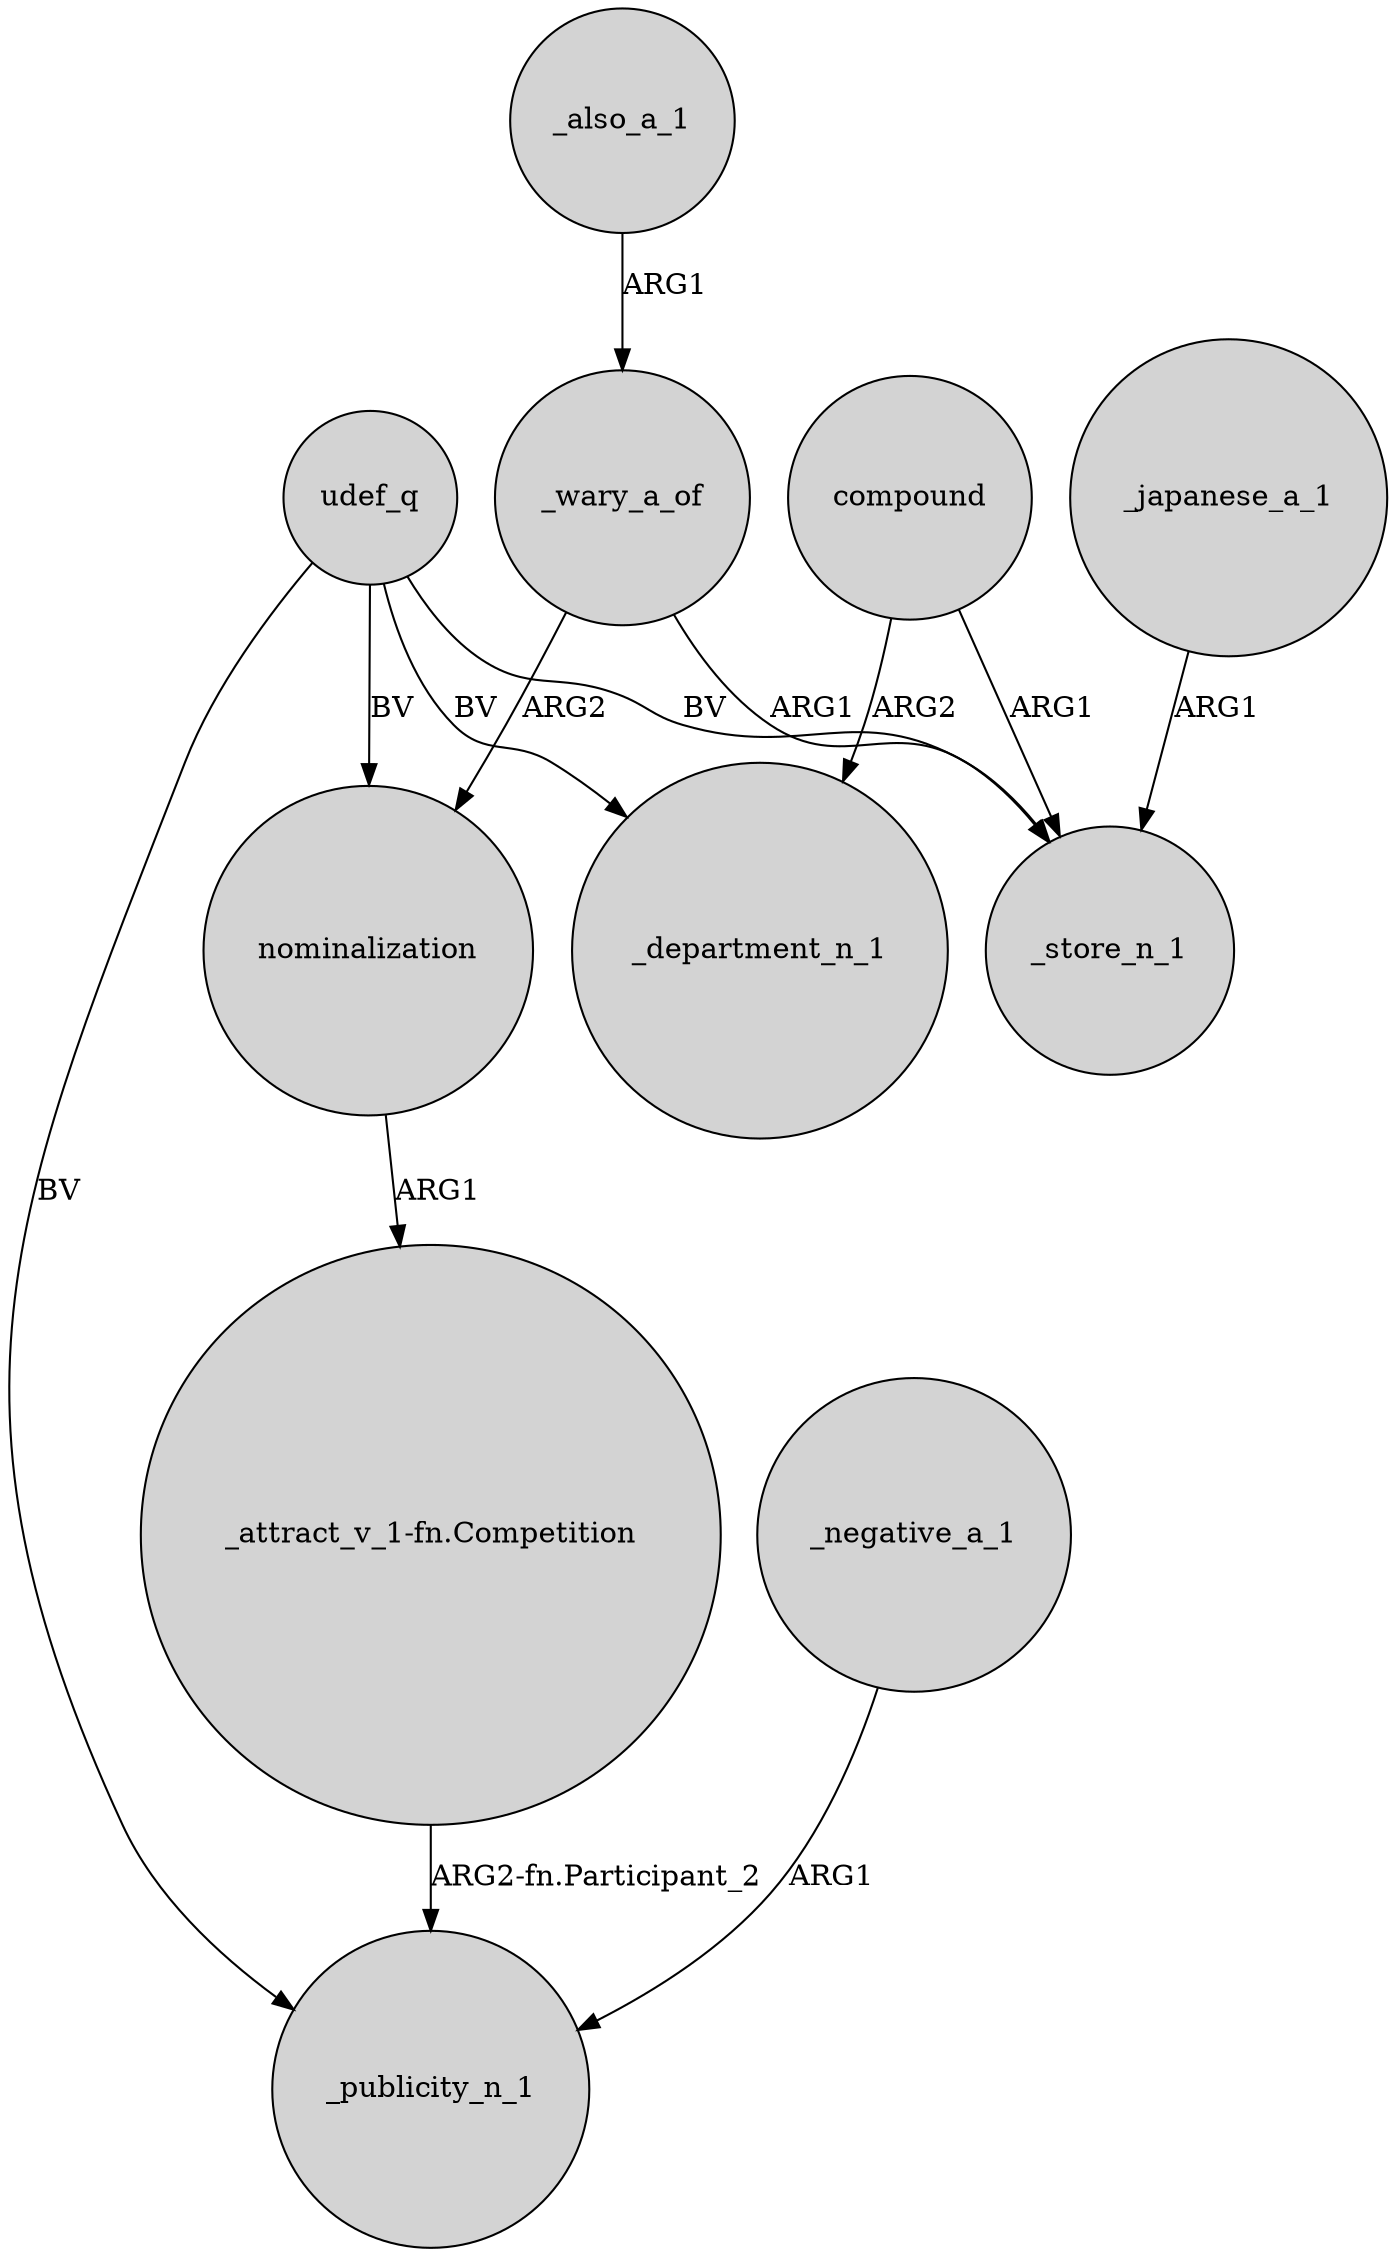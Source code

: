 digraph {
	node [shape=circle style=filled]
	_also_a_1 -> _wary_a_of [label=ARG1]
	_wary_a_of -> nominalization [label=ARG2]
	udef_q -> _publicity_n_1 [label=BV]
	_wary_a_of -> _store_n_1 [label=ARG1]
	udef_q -> _department_n_1 [label=BV]
	nominalization -> "_attract_v_1-fn.Competition" [label=ARG1]
	"_attract_v_1-fn.Competition" -> _publicity_n_1 [label="ARG2-fn.Participant_2"]
	compound -> _store_n_1 [label=ARG1]
	_japanese_a_1 -> _store_n_1 [label=ARG1]
	_negative_a_1 -> _publicity_n_1 [label=ARG1]
	compound -> _department_n_1 [label=ARG2]
	udef_q -> nominalization [label=BV]
	udef_q -> _store_n_1 [label=BV]
}
